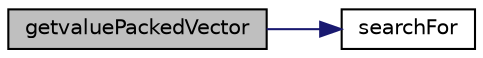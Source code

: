 digraph "getvaluePackedVector"
{
  edge [fontname="Helvetica",fontsize="10",labelfontname="Helvetica",labelfontsize="10"];
  node [fontname="Helvetica",fontsize="10",shape=record];
  rankdir="LR";
  Node1074 [label="getvaluePackedVector",height=0.2,width=0.4,color="black", fillcolor="grey75", style="filled", fontcolor="black"];
  Node1074 -> Node1075 [color="midnightblue",fontsize="10",style="solid",fontname="Helvetica"];
  Node1075 [label="searchFor",height=0.2,width=0.4,color="black", fillcolor="white", style="filled",URL="$d9/d18/lp__utils_8c.html#a0f73f0fbd9ba7ed88022e713a6fe9f1b"];
}
